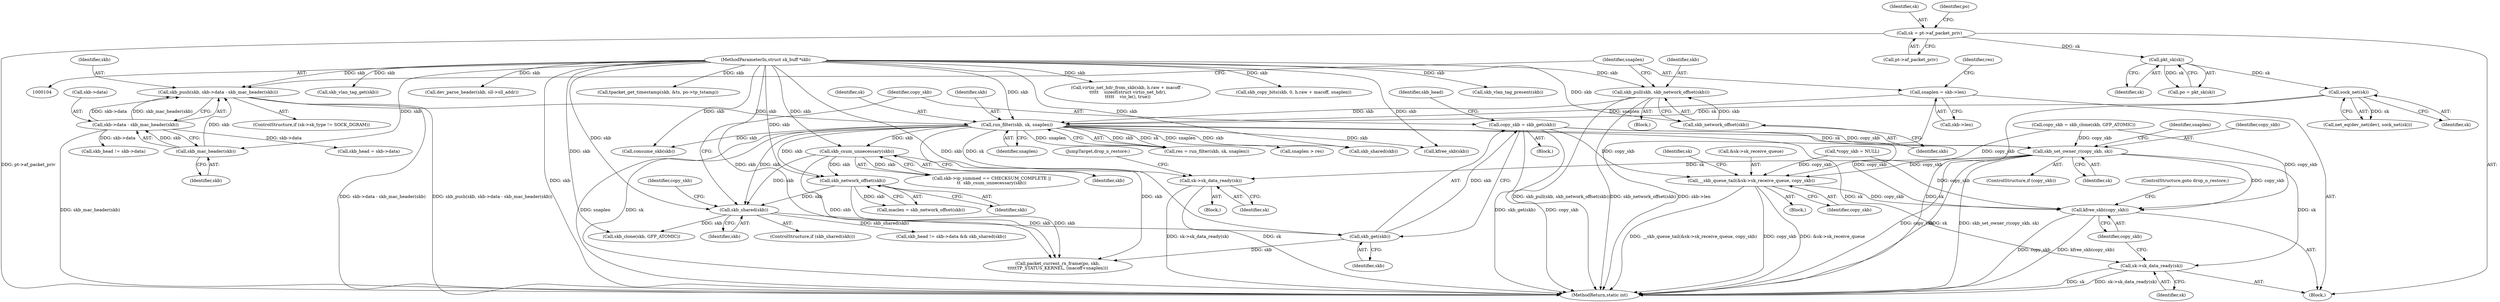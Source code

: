 digraph "0_linux_edbd58be15a957f6a760c4a514cd475217eb97fd@API" {
"1000378" [label="(Call,copy_skb = skb_get(skb))"];
"1000380" [label="(Call,skb_get(skb))"];
"1000368" [label="(Call,skb_shared(skb))"];
"1000229" [label="(Call,run_filter(skb, sk, snaplen))"];
"1000202" [label="(Call,skb_push(skb, skb->data - skb_mac_header(skb)))"];
"1000208" [label="(Call,skb_mac_header(skb))"];
"1000105" [label="(MethodParameterIn,struct sk_buff *skb)"];
"1000204" [label="(Call,skb->data - skb_mac_header(skb))"];
"1000218" [label="(Call,skb_pull(skb, skb_network_offset(skb)))"];
"1000220" [label="(Call,skb_network_offset(skb))"];
"1000188" [label="(Call,sock_net(sk))"];
"1000181" [label="(Call,pkt_sk(sk))"];
"1000174" [label="(Call,sk = pt->af_packet_priv)"];
"1000222" [label="(Call,snaplen = skb->len)"];
"1000260" [label="(Call,skb_csum_unnecessary(skb))"];
"1000298" [label="(Call,skb_network_offset(skb))"];
"1000389" [label="(Call,skb_set_owner_r(copy_skb, sk))"];
"1000534" [label="(Call,__skb_queue_tail(&sk->sk_receive_queue, copy_skb))"];
"1001032" [label="(Call,kfree_skb(copy_skb))"];
"1000970" [label="(Call,sk->sk_data_ready(sk))"];
"1001030" [label="(Call,sk->sk_data_ready(sk))"];
"1000175" [label="(Identifier,sk)"];
"1000180" [label="(Identifier,po)"];
"1000981" [label="(Call,skb_head != skb->data && skb_shared(skb))"];
"1000963" [label="(Block,)"];
"1000254" [label="(Call,skb->ip_summed == CHECKSUM_COMPLETE ||\n\t\t  skb_csum_unnecessary(skb))"];
"1000368" [label="(Call,skb_shared(skb))"];
"1000483" [label="(Call,packet_current_rx_frame(po, skb,\n\t\t\t\t\tTP_STATUS_KERNEL, (macoff+snaplen)))"];
"1000203" [label="(Identifier,skb)"];
"1000585" [label="(Call,tpacket_get_timestamp(skb, &ts, po->tp_tstamp))"];
"1001030" [label="(Call,sk->sk_data_ready(sk))"];
"1000382" [label="(Call,skb_head = skb->data)"];
"1000372" [label="(Identifier,copy_skb)"];
"1000209" [label="(Identifier,skb)"];
"1000220" [label="(Call,skb_network_offset(skb))"];
"1000970" [label="(Call,sk->sk_data_ready(sk))"];
"1000982" [label="(Call,skb_head != skb->data)"];
"1000196" [label="(ControlStructure,if (sk->sk_type != SOCK_DGRAM))"];
"1000387" [label="(ControlStructure,if (copy_skb))"];
"1000393" [label="(Identifier,snaplen)"];
"1000261" [label="(Identifier,skb)"];
"1000296" [label="(Call,maclen = skb_network_offset(skb))"];
"1000208" [label="(Call,skb_mac_header(skb))"];
"1000217" [label="(Block,)"];
"1000379" [label="(Identifier,copy_skb)"];
"1000181" [label="(Call,pkt_sk(sk))"];
"1000534" [label="(Call,__skb_queue_tail(&sk->sk_receive_queue, copy_skb))"];
"1000298" [label="(Call,skb_network_offset(skb))"];
"1000136" [label="(Call,*copy_skb = NULL)"];
"1000987" [label="(Call,skb_shared(skb))"];
"1000391" [label="(Identifier,sk)"];
"1000390" [label="(Identifier,copy_skb)"];
"1000572" [label="(Call,skb_copy_bits(skb, 0, h.raw + macoff, snaplen))"];
"1000373" [label="(Call,skb_clone(skb, GFP_ATOMIC))"];
"1000539" [label="(Identifier,copy_skb)"];
"1000232" [label="(Identifier,snaplen)"];
"1000381" [label="(Identifier,skb)"];
"1001035" [label="(MethodReturn,static int)"];
"1001031" [label="(Identifier,sk)"];
"1000227" [label="(Call,res = run_filter(skb, sk, snaplen))"];
"1000109" [label="(Block,)"];
"1000389" [label="(Call,skb_set_owner_r(copy_skb, sk))"];
"1000230" [label="(Identifier,skb)"];
"1000371" [label="(Call,copy_skb = skb_clone(skb, GFP_ATOMIC))"];
"1000231" [label="(Identifier,sk)"];
"1000530" [label="(Block,)"];
"1000380" [label="(Call,skb_get(skb))"];
"1000971" [label="(Identifier,sk)"];
"1000377" [label="(Block,)"];
"1000260" [label="(Call,skb_csum_unnecessary(skb))"];
"1000551" [label="(Call,virtio_net_hdr_from_skb(skb, h.raw + macoff -\n \t\t\t\t\t    sizeof(struct virtio_net_hdr),\n \t\t\t\t\t    vio_le(), true))"];
"1001032" [label="(Call,kfree_skb(copy_skb))"];
"1000378" [label="(Call,copy_skb = skb_get(skb))"];
"1000204" [label="(Call,skb->data - skb_mac_header(skb))"];
"1000185" [label="(Call,net_eq(dev_net(dev), sock_net(sk)))"];
"1000229" [label="(Call,run_filter(skb, sk, snaplen))"];
"1000182" [label="(Identifier,sk)"];
"1000223" [label="(Identifier,snaplen)"];
"1000189" [label="(Identifier,sk)"];
"1000202" [label="(Call,skb_push(skb, skb->data - skb_mac_header(skb)))"];
"1000979" [label="(JumpTarget,drop_n_restore:)"];
"1000219" [label="(Identifier,skb)"];
"1000224" [label="(Call,skb->len)"];
"1000544" [label="(Identifier,sk)"];
"1000383" [label="(Identifier,skb_head)"];
"1000712" [label="(Call,skb_vlan_tag_present(skb))"];
"1001033" [label="(Identifier,copy_skb)"];
"1000222" [label="(Call,snaplen = skb->len)"];
"1000266" [label="(Call,snaplen > res)"];
"1000105" [label="(MethodParameterIn,struct sk_buff *skb)"];
"1000205" [label="(Call,skb->data)"];
"1000176" [label="(Call,pt->af_packet_priv)"];
"1001007" [label="(Call,kfree_skb(skb))"];
"1000367" [label="(ControlStructure,if (skb_shared(skb)))"];
"1000228" [label="(Identifier,res)"];
"1001034" [label="(ControlStructure,goto drop_n_restore;)"];
"1000221" [label="(Identifier,skb)"];
"1000174" [label="(Call,sk = pt->af_packet_priv)"];
"1000369" [label="(Identifier,skb)"];
"1000535" [label="(Call,&sk->sk_receive_queue)"];
"1000721" [label="(Call,skb_vlan_tag_get(skb))"];
"1000179" [label="(Call,po = pkt_sk(sk))"];
"1000299" [label="(Identifier,skb)"];
"1001004" [label="(Call,consume_skb(skb))"];
"1000188" [label="(Call,sock_net(sk))"];
"1000218" [label="(Call,skb_pull(skb, skb_network_offset(skb)))"];
"1000866" [label="(Call,dev_parse_header(skb, sll->sll_addr))"];
"1000378" -> "1000377"  [label="AST: "];
"1000378" -> "1000380"  [label="CFG: "];
"1000379" -> "1000378"  [label="AST: "];
"1000380" -> "1000378"  [label="AST: "];
"1000383" -> "1000378"  [label="CFG: "];
"1000378" -> "1001035"  [label="DDG: skb_get(skb)"];
"1000378" -> "1001035"  [label="DDG: copy_skb"];
"1000380" -> "1000378"  [label="DDG: skb"];
"1000378" -> "1000389"  [label="DDG: copy_skb"];
"1000378" -> "1000534"  [label="DDG: copy_skb"];
"1000378" -> "1001032"  [label="DDG: copy_skb"];
"1000380" -> "1000381"  [label="CFG: "];
"1000381" -> "1000380"  [label="AST: "];
"1000368" -> "1000380"  [label="DDG: skb"];
"1000105" -> "1000380"  [label="DDG: skb"];
"1000380" -> "1000483"  [label="DDG: skb"];
"1000368" -> "1000367"  [label="AST: "];
"1000368" -> "1000369"  [label="CFG: "];
"1000369" -> "1000368"  [label="AST: "];
"1000372" -> "1000368"  [label="CFG: "];
"1000379" -> "1000368"  [label="CFG: "];
"1000229" -> "1000368"  [label="DDG: skb"];
"1000260" -> "1000368"  [label="DDG: skb"];
"1000298" -> "1000368"  [label="DDG: skb"];
"1000105" -> "1000368"  [label="DDG: skb"];
"1000368" -> "1000373"  [label="DDG: skb"];
"1000368" -> "1000981"  [label="DDG: skb_shared(skb)"];
"1000229" -> "1000227"  [label="AST: "];
"1000229" -> "1000232"  [label="CFG: "];
"1000230" -> "1000229"  [label="AST: "];
"1000231" -> "1000229"  [label="AST: "];
"1000232" -> "1000229"  [label="AST: "];
"1000227" -> "1000229"  [label="CFG: "];
"1000229" -> "1001035"  [label="DDG: sk"];
"1000229" -> "1001035"  [label="DDG: snaplen"];
"1000229" -> "1000227"  [label="DDG: skb"];
"1000229" -> "1000227"  [label="DDG: sk"];
"1000229" -> "1000227"  [label="DDG: snaplen"];
"1000202" -> "1000229"  [label="DDG: skb"];
"1000218" -> "1000229"  [label="DDG: skb"];
"1000105" -> "1000229"  [label="DDG: skb"];
"1000188" -> "1000229"  [label="DDG: sk"];
"1000222" -> "1000229"  [label="DDG: snaplen"];
"1000229" -> "1000260"  [label="DDG: skb"];
"1000229" -> "1000266"  [label="DDG: snaplen"];
"1000229" -> "1000298"  [label="DDG: skb"];
"1000229" -> "1000389"  [label="DDG: sk"];
"1000229" -> "1000483"  [label="DDG: skb"];
"1000229" -> "1000970"  [label="DDG: sk"];
"1000229" -> "1000987"  [label="DDG: skb"];
"1000229" -> "1001004"  [label="DDG: skb"];
"1000229" -> "1001007"  [label="DDG: skb"];
"1000229" -> "1001030"  [label="DDG: sk"];
"1000202" -> "1000196"  [label="AST: "];
"1000202" -> "1000204"  [label="CFG: "];
"1000203" -> "1000202"  [label="AST: "];
"1000204" -> "1000202"  [label="AST: "];
"1000223" -> "1000202"  [label="CFG: "];
"1000202" -> "1001035"  [label="DDG: skb->data - skb_mac_header(skb)"];
"1000202" -> "1001035"  [label="DDG: skb_push(skb, skb->data - skb_mac_header(skb))"];
"1000208" -> "1000202"  [label="DDG: skb"];
"1000105" -> "1000202"  [label="DDG: skb"];
"1000204" -> "1000202"  [label="DDG: skb->data"];
"1000204" -> "1000202"  [label="DDG: skb_mac_header(skb)"];
"1000208" -> "1000204"  [label="AST: "];
"1000208" -> "1000209"  [label="CFG: "];
"1000209" -> "1000208"  [label="AST: "];
"1000204" -> "1000208"  [label="CFG: "];
"1000208" -> "1000204"  [label="DDG: skb"];
"1000105" -> "1000208"  [label="DDG: skb"];
"1000105" -> "1000104"  [label="AST: "];
"1000105" -> "1001035"  [label="DDG: skb"];
"1000105" -> "1000218"  [label="DDG: skb"];
"1000105" -> "1000220"  [label="DDG: skb"];
"1000105" -> "1000260"  [label="DDG: skb"];
"1000105" -> "1000298"  [label="DDG: skb"];
"1000105" -> "1000373"  [label="DDG: skb"];
"1000105" -> "1000483"  [label="DDG: skb"];
"1000105" -> "1000551"  [label="DDG: skb"];
"1000105" -> "1000572"  [label="DDG: skb"];
"1000105" -> "1000585"  [label="DDG: skb"];
"1000105" -> "1000712"  [label="DDG: skb"];
"1000105" -> "1000721"  [label="DDG: skb"];
"1000105" -> "1000866"  [label="DDG: skb"];
"1000105" -> "1000987"  [label="DDG: skb"];
"1000105" -> "1001004"  [label="DDG: skb"];
"1000105" -> "1001007"  [label="DDG: skb"];
"1000205" -> "1000204"  [label="AST: "];
"1000204" -> "1001035"  [label="DDG: skb_mac_header(skb)"];
"1000204" -> "1000382"  [label="DDG: skb->data"];
"1000204" -> "1000982"  [label="DDG: skb->data"];
"1000218" -> "1000217"  [label="AST: "];
"1000218" -> "1000220"  [label="CFG: "];
"1000219" -> "1000218"  [label="AST: "];
"1000220" -> "1000218"  [label="AST: "];
"1000223" -> "1000218"  [label="CFG: "];
"1000218" -> "1001035"  [label="DDG: skb_pull(skb, skb_network_offset(skb))"];
"1000218" -> "1001035"  [label="DDG: skb_network_offset(skb)"];
"1000220" -> "1000218"  [label="DDG: skb"];
"1000220" -> "1000221"  [label="CFG: "];
"1000221" -> "1000220"  [label="AST: "];
"1000188" -> "1000185"  [label="AST: "];
"1000188" -> "1000189"  [label="CFG: "];
"1000189" -> "1000188"  [label="AST: "];
"1000185" -> "1000188"  [label="CFG: "];
"1000188" -> "1001035"  [label="DDG: sk"];
"1000188" -> "1000185"  [label="DDG: sk"];
"1000181" -> "1000188"  [label="DDG: sk"];
"1000181" -> "1000179"  [label="AST: "];
"1000181" -> "1000182"  [label="CFG: "];
"1000182" -> "1000181"  [label="AST: "];
"1000179" -> "1000181"  [label="CFG: "];
"1000181" -> "1000179"  [label="DDG: sk"];
"1000174" -> "1000181"  [label="DDG: sk"];
"1000174" -> "1000109"  [label="AST: "];
"1000174" -> "1000176"  [label="CFG: "];
"1000175" -> "1000174"  [label="AST: "];
"1000176" -> "1000174"  [label="AST: "];
"1000180" -> "1000174"  [label="CFG: "];
"1000174" -> "1001035"  [label="DDG: pt->af_packet_priv"];
"1000222" -> "1000109"  [label="AST: "];
"1000222" -> "1000224"  [label="CFG: "];
"1000223" -> "1000222"  [label="AST: "];
"1000224" -> "1000222"  [label="AST: "];
"1000228" -> "1000222"  [label="CFG: "];
"1000222" -> "1001035"  [label="DDG: skb->len"];
"1000260" -> "1000254"  [label="AST: "];
"1000260" -> "1000261"  [label="CFG: "];
"1000261" -> "1000260"  [label="AST: "];
"1000254" -> "1000260"  [label="CFG: "];
"1000260" -> "1000254"  [label="DDG: skb"];
"1000260" -> "1000298"  [label="DDG: skb"];
"1000260" -> "1000483"  [label="DDG: skb"];
"1000298" -> "1000296"  [label="AST: "];
"1000298" -> "1000299"  [label="CFG: "];
"1000299" -> "1000298"  [label="AST: "];
"1000296" -> "1000298"  [label="CFG: "];
"1000298" -> "1000296"  [label="DDG: skb"];
"1000298" -> "1000483"  [label="DDG: skb"];
"1000389" -> "1000387"  [label="AST: "];
"1000389" -> "1000391"  [label="CFG: "];
"1000390" -> "1000389"  [label="AST: "];
"1000391" -> "1000389"  [label="AST: "];
"1000393" -> "1000389"  [label="CFG: "];
"1000389" -> "1001035"  [label="DDG: skb_set_owner_r(copy_skb, sk)"];
"1000389" -> "1001035"  [label="DDG: copy_skb"];
"1000389" -> "1001035"  [label="DDG: sk"];
"1000371" -> "1000389"  [label="DDG: copy_skb"];
"1000389" -> "1000534"  [label="DDG: copy_skb"];
"1000389" -> "1000970"  [label="DDG: sk"];
"1000389" -> "1001030"  [label="DDG: sk"];
"1000389" -> "1001032"  [label="DDG: copy_skb"];
"1000534" -> "1000530"  [label="AST: "];
"1000534" -> "1000539"  [label="CFG: "];
"1000535" -> "1000534"  [label="AST: "];
"1000539" -> "1000534"  [label="AST: "];
"1000544" -> "1000534"  [label="CFG: "];
"1000534" -> "1001035"  [label="DDG: __skb_queue_tail(&sk->sk_receive_queue, copy_skb)"];
"1000534" -> "1001035"  [label="DDG: copy_skb"];
"1000534" -> "1001035"  [label="DDG: &sk->sk_receive_queue"];
"1000371" -> "1000534"  [label="DDG: copy_skb"];
"1000136" -> "1000534"  [label="DDG: copy_skb"];
"1000534" -> "1001032"  [label="DDG: copy_skb"];
"1001032" -> "1000109"  [label="AST: "];
"1001032" -> "1001033"  [label="CFG: "];
"1001033" -> "1001032"  [label="AST: "];
"1001034" -> "1001032"  [label="CFG: "];
"1001032" -> "1001035"  [label="DDG: copy_skb"];
"1001032" -> "1001035"  [label="DDG: kfree_skb(copy_skb)"];
"1000371" -> "1001032"  [label="DDG: copy_skb"];
"1000136" -> "1001032"  [label="DDG: copy_skb"];
"1000970" -> "1000963"  [label="AST: "];
"1000970" -> "1000971"  [label="CFG: "];
"1000971" -> "1000970"  [label="AST: "];
"1000979" -> "1000970"  [label="CFG: "];
"1000970" -> "1001035"  [label="DDG: sk"];
"1000970" -> "1001035"  [label="DDG: sk->sk_data_ready(sk)"];
"1001030" -> "1000109"  [label="AST: "];
"1001030" -> "1001031"  [label="CFG: "];
"1001031" -> "1001030"  [label="AST: "];
"1001033" -> "1001030"  [label="CFG: "];
"1001030" -> "1001035"  [label="DDG: sk->sk_data_ready(sk)"];
"1001030" -> "1001035"  [label="DDG: sk"];
}
